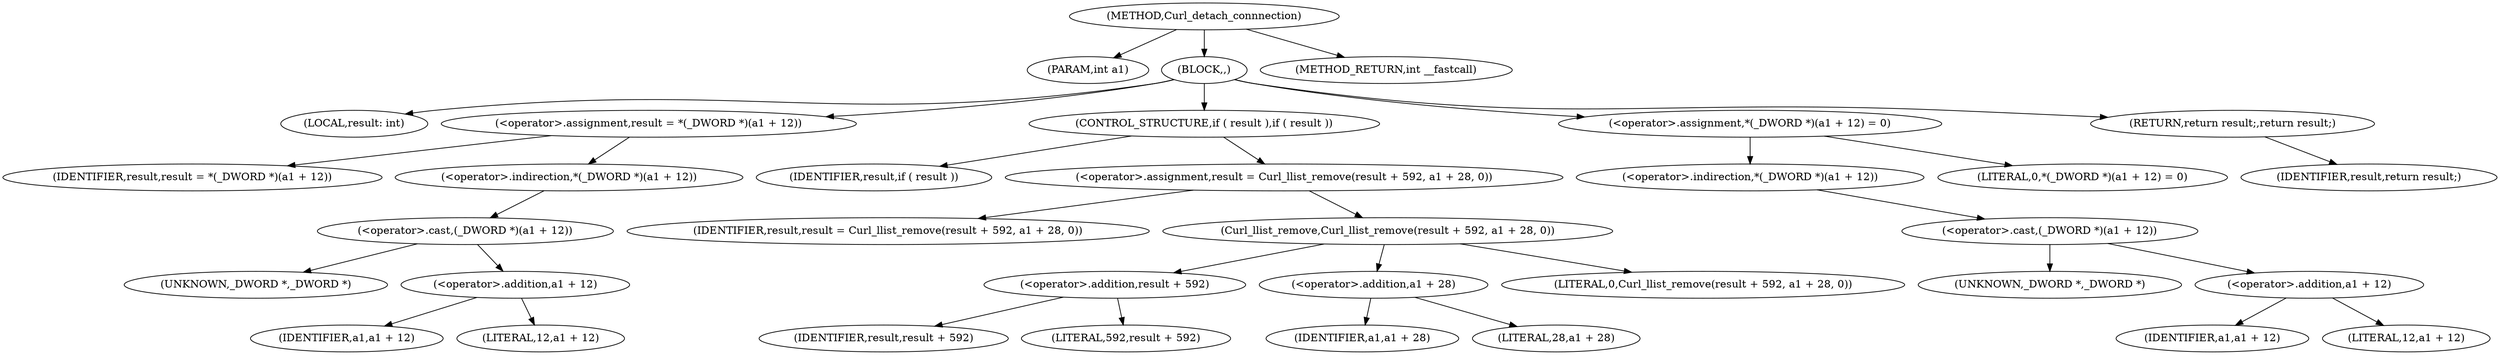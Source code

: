 digraph Curl_detach_connnection {  
"1000102" [label = "(METHOD,Curl_detach_connnection)" ]
"1000103" [label = "(PARAM,int a1)" ]
"1000104" [label = "(BLOCK,,)" ]
"1000105" [label = "(LOCAL,result: int)" ]
"1000106" [label = "(<operator>.assignment,result = *(_DWORD *)(a1 + 12))" ]
"1000107" [label = "(IDENTIFIER,result,result = *(_DWORD *)(a1 + 12))" ]
"1000108" [label = "(<operator>.indirection,*(_DWORD *)(a1 + 12))" ]
"1000109" [label = "(<operator>.cast,(_DWORD *)(a1 + 12))" ]
"1000110" [label = "(UNKNOWN,_DWORD *,_DWORD *)" ]
"1000111" [label = "(<operator>.addition,a1 + 12)" ]
"1000112" [label = "(IDENTIFIER,a1,a1 + 12)" ]
"1000113" [label = "(LITERAL,12,a1 + 12)" ]
"1000114" [label = "(CONTROL_STRUCTURE,if ( result ),if ( result ))" ]
"1000115" [label = "(IDENTIFIER,result,if ( result ))" ]
"1000116" [label = "(<operator>.assignment,result = Curl_llist_remove(result + 592, a1 + 28, 0))" ]
"1000117" [label = "(IDENTIFIER,result,result = Curl_llist_remove(result + 592, a1 + 28, 0))" ]
"1000118" [label = "(Curl_llist_remove,Curl_llist_remove(result + 592, a1 + 28, 0))" ]
"1000119" [label = "(<operator>.addition,result + 592)" ]
"1000120" [label = "(IDENTIFIER,result,result + 592)" ]
"1000121" [label = "(LITERAL,592,result + 592)" ]
"1000122" [label = "(<operator>.addition,a1 + 28)" ]
"1000123" [label = "(IDENTIFIER,a1,a1 + 28)" ]
"1000124" [label = "(LITERAL,28,a1 + 28)" ]
"1000125" [label = "(LITERAL,0,Curl_llist_remove(result + 592, a1 + 28, 0))" ]
"1000126" [label = "(<operator>.assignment,*(_DWORD *)(a1 + 12) = 0)" ]
"1000127" [label = "(<operator>.indirection,*(_DWORD *)(a1 + 12))" ]
"1000128" [label = "(<operator>.cast,(_DWORD *)(a1 + 12))" ]
"1000129" [label = "(UNKNOWN,_DWORD *,_DWORD *)" ]
"1000130" [label = "(<operator>.addition,a1 + 12)" ]
"1000131" [label = "(IDENTIFIER,a1,a1 + 12)" ]
"1000132" [label = "(LITERAL,12,a1 + 12)" ]
"1000133" [label = "(LITERAL,0,*(_DWORD *)(a1 + 12) = 0)" ]
"1000134" [label = "(RETURN,return result;,return result;)" ]
"1000135" [label = "(IDENTIFIER,result,return result;)" ]
"1000136" [label = "(METHOD_RETURN,int __fastcall)" ]
  "1000102" -> "1000103" 
  "1000102" -> "1000104" 
  "1000102" -> "1000136" 
  "1000104" -> "1000105" 
  "1000104" -> "1000106" 
  "1000104" -> "1000114" 
  "1000104" -> "1000126" 
  "1000104" -> "1000134" 
  "1000106" -> "1000107" 
  "1000106" -> "1000108" 
  "1000108" -> "1000109" 
  "1000109" -> "1000110" 
  "1000109" -> "1000111" 
  "1000111" -> "1000112" 
  "1000111" -> "1000113" 
  "1000114" -> "1000115" 
  "1000114" -> "1000116" 
  "1000116" -> "1000117" 
  "1000116" -> "1000118" 
  "1000118" -> "1000119" 
  "1000118" -> "1000122" 
  "1000118" -> "1000125" 
  "1000119" -> "1000120" 
  "1000119" -> "1000121" 
  "1000122" -> "1000123" 
  "1000122" -> "1000124" 
  "1000126" -> "1000127" 
  "1000126" -> "1000133" 
  "1000127" -> "1000128" 
  "1000128" -> "1000129" 
  "1000128" -> "1000130" 
  "1000130" -> "1000131" 
  "1000130" -> "1000132" 
  "1000134" -> "1000135" 
}
